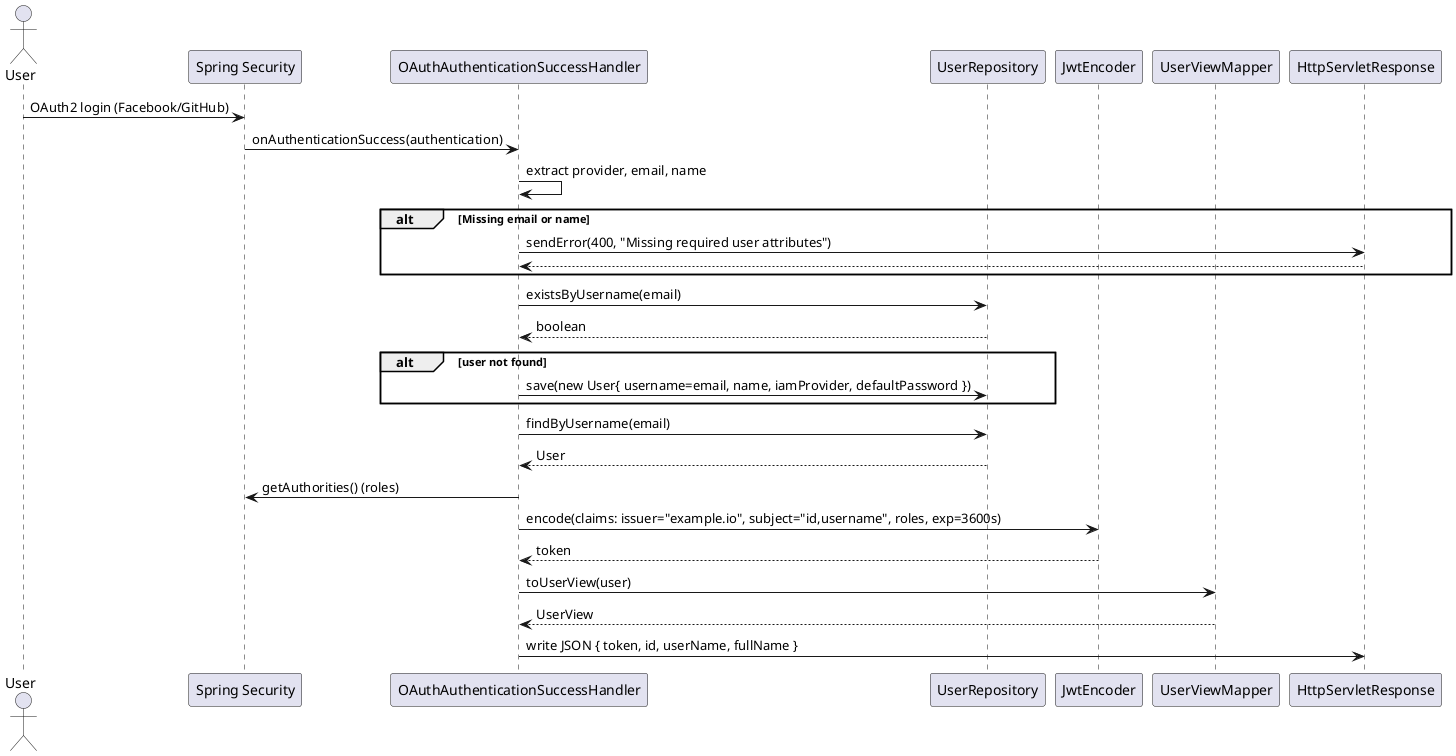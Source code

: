 @startuml
actor User

participant "Spring Security" as Security
participant "OAuthAuthenticationSuccessHandler" as Handler
participant "UserRepository" as Repo
participant "JwtEncoder" as Jwt
participant "UserViewMapper" as Mapper
participant "HttpServletResponse" as Response

User -> Security : OAuth2 login (Facebook/GitHub)
Security -> Handler : onAuthenticationSuccess(authentication)

Handler -> Handler : extract provider, email, name
alt Missing email or name
  Handler -> Response : sendError(400, "Missing required user attributes")
  return
end

Handler -> Repo : existsByUsername(email)
Repo --> Handler : boolean
alt user not found
  Handler -> Repo : save(new User{ username=email, name, iamProvider, defaultPassword })
end

Handler -> Repo : findByUsername(email)
Repo --> Handler : User

Handler -> Security : getAuthorities() (roles)
Handler -> Jwt : encode(claims: issuer="example.io", subject="id,username", roles, exp=3600s)
Jwt --> Handler : token

Handler -> Mapper : toUserView(user)
Mapper --> Handler : UserView

Handler -> Response : write JSON { token, id, userName, fullName }
@enduml
